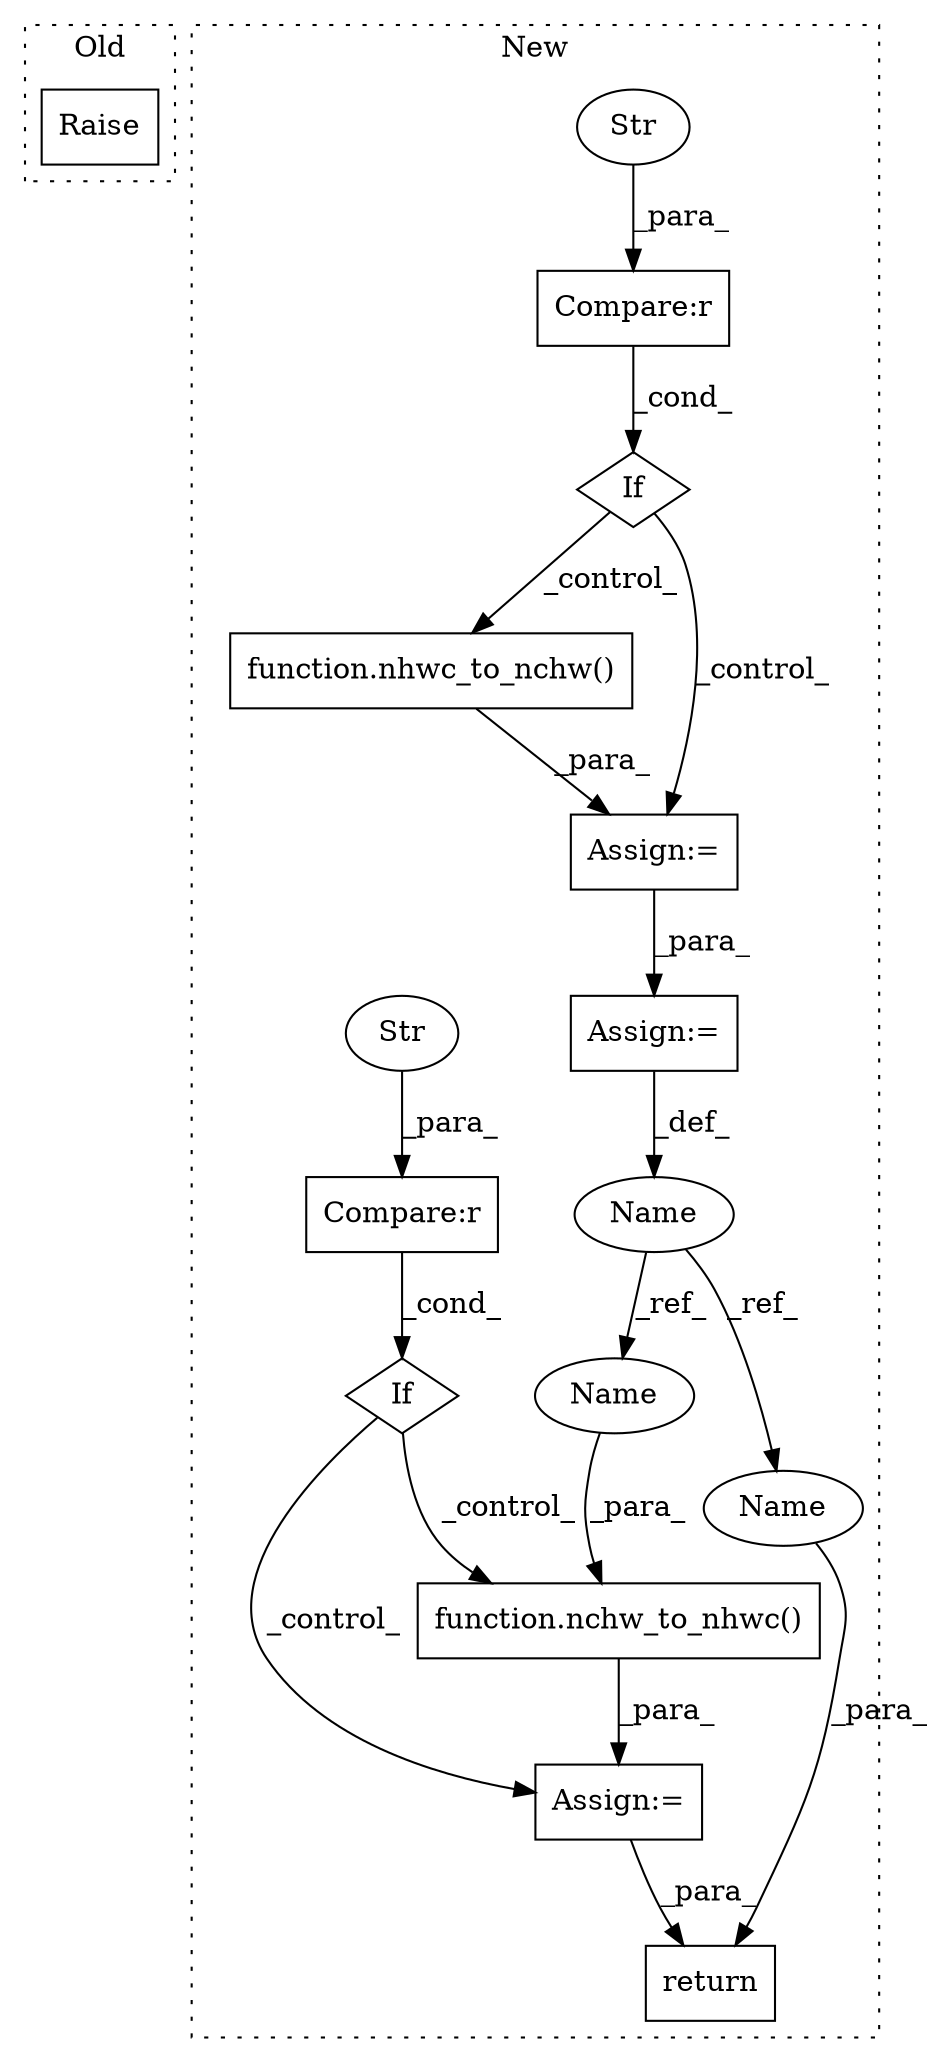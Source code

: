 digraph G {
subgraph cluster0 {
1 [label="Raise" a="91" s="9079" l="6" shape="box"];
label = "Old";
style="dotted";
}
subgraph cluster1 {
2 [label="function.nhwc_to_nchw()" a="75" s="10439,10457" l="13,1" shape="box"];
3 [label="If" a="96" s="10389" l="3" shape="diamond"];
4 [label="Compare:r" a="40" s="10392" l="25" shape="box"];
5 [label="Str" a="66" s="10412" l="5" shape="ellipse"];
6 [label="Assign:=" a="68" s="10619" l="3" shape="box"];
7 [label="If" a="96" s="10574" l="3" shape="diamond"];
8 [label="Compare:r" a="40" s="10577" l="25" shape="box"];
9 [label="Str" a="66" s="10597" l="5" shape="ellipse"];
10 [label="Assign:=" a="68" s="10436" l="3" shape="box"];
11 [label="function.nchw_to_nhwc()" a="75" s="10622,10638" l="13,1" shape="box"];
12 [label="Assign:=" a="68" s="10470" l="3" shape="box"];
13 [label="return" a="93" s="10649" l="7" shape="box"];
14 [label="Name" a="87" s="10467" l="3" shape="ellipse"];
15 [label="Name" a="87" s="10635" l="3" shape="ellipse"];
16 [label="Name" a="87" s="10656" l="3" shape="ellipse"];
label = "New";
style="dotted";
}
2 -> 10 [label="_para_"];
3 -> 10 [label="_control_"];
3 -> 2 [label="_control_"];
4 -> 3 [label="_cond_"];
5 -> 4 [label="_para_"];
6 -> 13 [label="_para_"];
7 -> 6 [label="_control_"];
7 -> 11 [label="_control_"];
8 -> 7 [label="_cond_"];
9 -> 8 [label="_para_"];
10 -> 12 [label="_para_"];
11 -> 6 [label="_para_"];
12 -> 14 [label="_def_"];
14 -> 15 [label="_ref_"];
14 -> 16 [label="_ref_"];
15 -> 11 [label="_para_"];
16 -> 13 [label="_para_"];
}